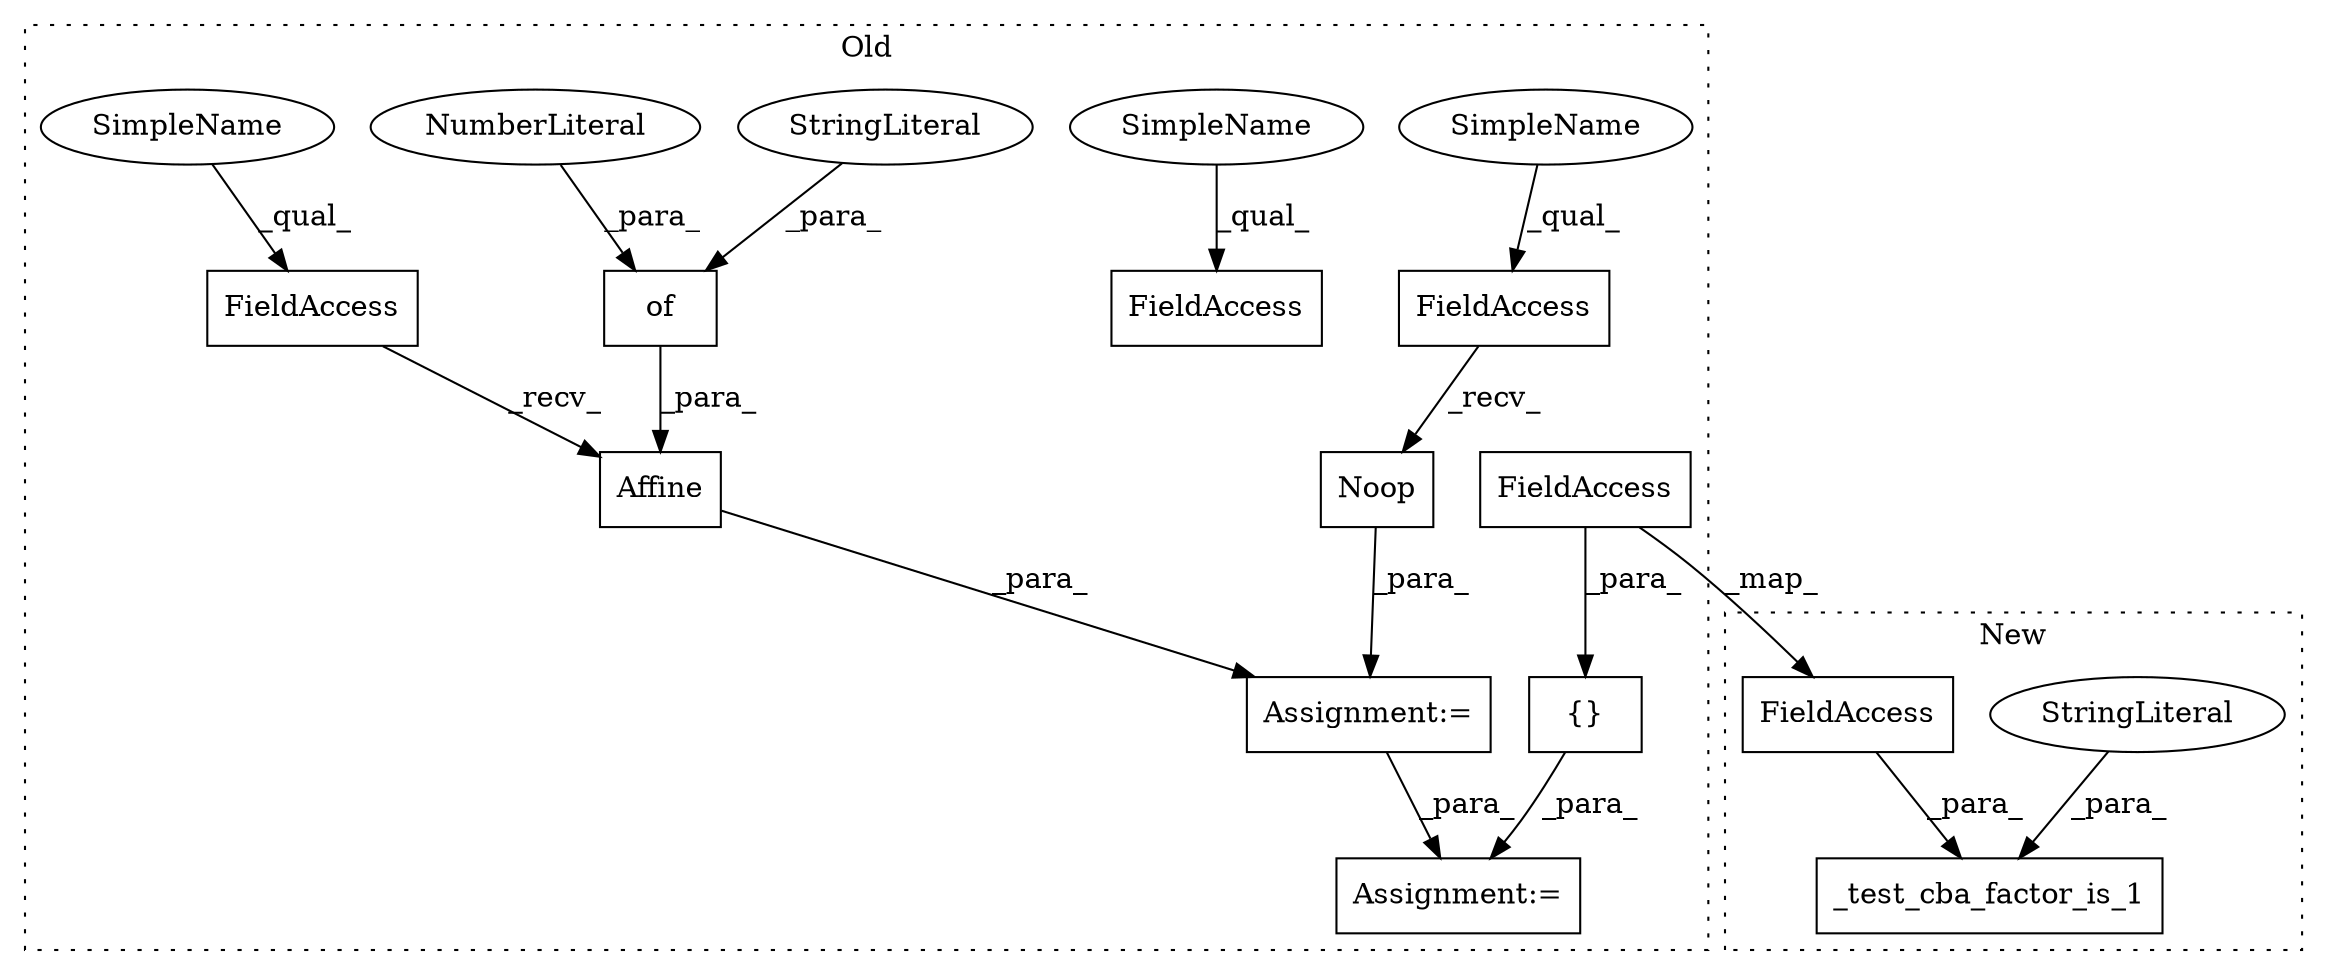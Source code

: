 digraph G {
subgraph cluster0 {
1 [label="{}" a="4" s="34259,34270" l="1,1" shape="box"];
4 [label="Assignment:=" a="7" s="34227" l="1" shape="box"];
5 [label="Noop" a="32" s="34166" l="6" shape="box"];
6 [label="FieldAccess" a="22" s="34148" l="17" shape="box"];
7 [label="FieldAccess" a="22" s="34173" l="17" shape="box"];
8 [label="FieldAccess" a="22" s="34120" l="17" shape="box"];
9 [label="of" a="32" s="34202,34210" l="3,1" shape="box"];
10 [label="NumberLiteral" a="34" s="34209" l="1" shape="ellipse"];
11 [label="Affine" a="32" s="34191,34211" l="7,1" shape="box"];
12 [label="Assignment:=" a="7" s="34119" l="1" shape="box"];
13 [label="StringLiteral" a="45" s="34205" l="3" shape="ellipse"];
14 [label="FieldAccess" a="22" s="34260" l="10" shape="box"];
16 [label="SimpleName" a="42" s="34120" l="6" shape="ellipse"];
17 [label="SimpleName" a="42" s="34148" l="6" shape="ellipse"];
18 [label="SimpleName" a="42" s="34173" l="6" shape="ellipse"];
label = "Old";
style="dotted";
}
subgraph cluster1 {
2 [label="_test_cba_factor_is_1" a="32" s="34254,34306" l="22,1" shape="box"];
3 [label="StringLiteral" a="45" s="34276" l="19" shape="ellipse"];
15 [label="FieldAccess" a="22" s="34296" l="10" shape="box"];
label = "New";
style="dotted";
}
1 -> 4 [label="_para_"];
3 -> 2 [label="_para_"];
5 -> 12 [label="_para_"];
6 -> 5 [label="_recv_"];
7 -> 11 [label="_recv_"];
9 -> 11 [label="_para_"];
10 -> 9 [label="_para_"];
11 -> 12 [label="_para_"];
12 -> 4 [label="_para_"];
13 -> 9 [label="_para_"];
14 -> 15 [label="_map_"];
14 -> 1 [label="_para_"];
15 -> 2 [label="_para_"];
16 -> 8 [label="_qual_"];
17 -> 6 [label="_qual_"];
18 -> 7 [label="_qual_"];
}